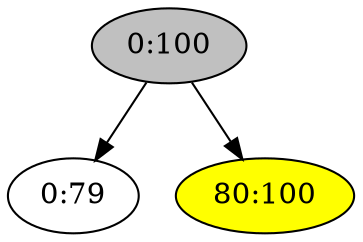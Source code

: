 digraph "root-i80:100" {

/* Nodes */

N_0_100[label="0:100"][style="filled"][fillcolor="grey"];
N_0_79[label="0:79"];
N_80_100[label="80:100"][style="filled"][fillcolor="yellow"];

/* Edges */

N_0_100 -> N_0_79;
N_0_100 -> N_80_100;
}
